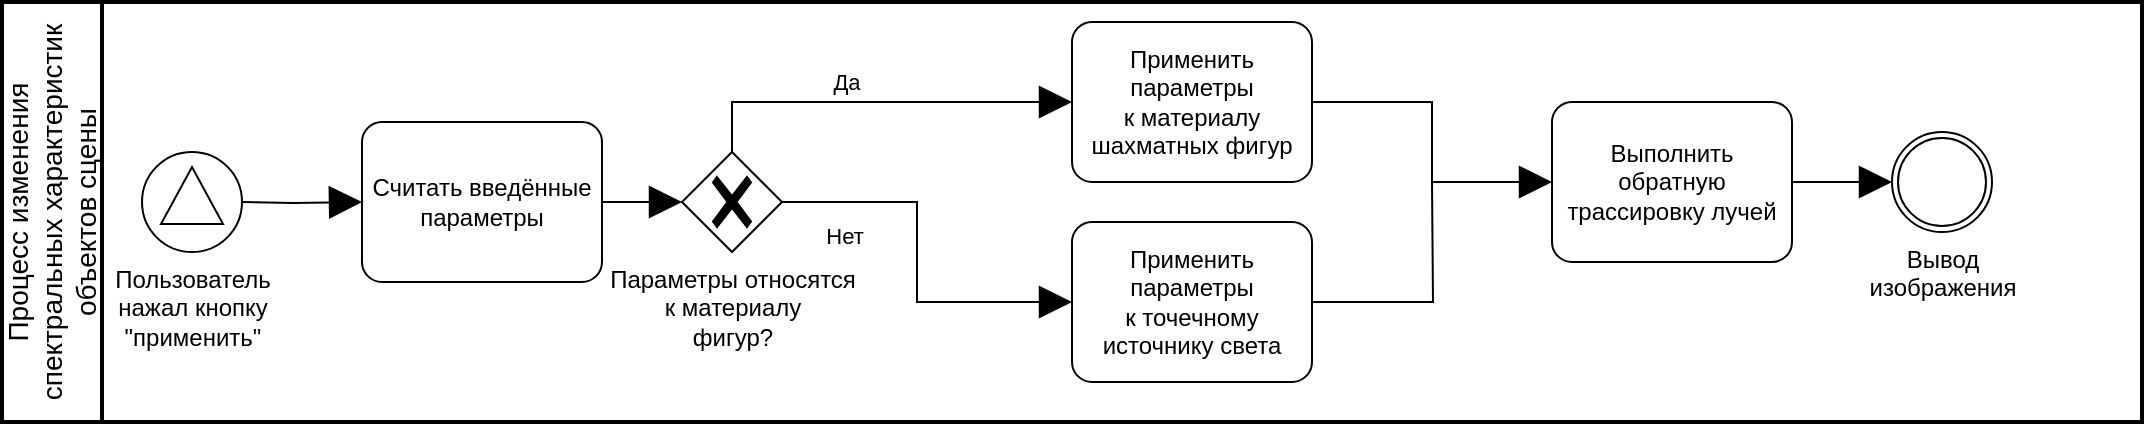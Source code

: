 <mxfile version="21.6.8" type="device">
  <diagram name="Page-1" id="c7488fd3-1785-93aa-aadb-54a6760d102a">
    <mxGraphModel dx="958" dy="670" grid="1" gridSize="10" guides="1" tooltips="1" connect="1" arrows="1" fold="1" page="1" pageScale="1" pageWidth="1100" pageHeight="850" background="none" math="0" shadow="0">
      <root>
        <mxCell id="0" />
        <mxCell id="1" parent="0" />
        <mxCell id="-FfgfGZ-kdBo7Im1mb59-5" value="Процесс изменения спектральных характеристик объектов сцены" style="swimlane;html=1;startSize=50;fontStyle=0;collapsible=0;horizontal=0;swimlaneLine=1;swimlaneFillColor=#ffffff;strokeWidth=2;whiteSpace=wrap;fontSize=14;" vertex="1" parent="1">
          <mxGeometry x="15" y="40" width="1070" height="210" as="geometry" />
        </mxCell>
        <mxCell id="-FfgfGZ-kdBo7Im1mb59-12" style="edgeStyle=orthogonalEdgeStyle;rounded=0;orthogonalLoop=1;jettySize=auto;html=1;endArrow=block;endFill=1;endSize=14;entryX=0;entryY=0.5;entryDx=0;entryDy=0;entryPerimeter=0;" edge="1" parent="-FfgfGZ-kdBo7Im1mb59-5" target="-FfgfGZ-kdBo7Im1mb59-14">
          <mxGeometry relative="1" as="geometry">
            <mxPoint x="120.0" y="100" as="sourcePoint" />
            <mxPoint x="160" y="100" as="targetPoint" />
          </mxGeometry>
        </mxCell>
        <mxCell id="-FfgfGZ-kdBo7Im1mb59-20" style="edgeStyle=orthogonalEdgeStyle;rounded=0;orthogonalLoop=1;jettySize=auto;html=1;exitX=1;exitY=0.5;exitDx=0;exitDy=0;exitPerimeter=0;endArrow=block;endFill=1;endSize=14;entryX=0;entryY=0.5;entryDx=0;entryDy=0;entryPerimeter=0;" edge="1" parent="-FfgfGZ-kdBo7Im1mb59-5" source="-FfgfGZ-kdBo7Im1mb59-14">
          <mxGeometry relative="1" as="geometry">
            <mxPoint x="340" y="100" as="targetPoint" />
          </mxGeometry>
        </mxCell>
        <mxCell id="-FfgfGZ-kdBo7Im1mb59-14" value="Считать введённые&lt;br&gt;параметры" style="points=[[0.25,0,0],[0.5,0,0],[0.75,0,0],[1,0.25,0],[1,0.5,0],[1,0.75,0],[0.75,1,0],[0.5,1,0],[0.25,1,0],[0,0.75,0],[0,0.5,0],[0,0.25,0]];shape=mxgraph.bpmn.task;whiteSpace=wrap;rectStyle=rounded;size=10;html=1;container=1;expand=0;collapsible=0;taskMarker=abstract;" vertex="1" parent="-FfgfGZ-kdBo7Im1mb59-5">
          <mxGeometry x="180" y="60" width="120" height="80" as="geometry" />
        </mxCell>
        <mxCell id="-FfgfGZ-kdBo7Im1mb59-29" style="edgeStyle=orthogonalEdgeStyle;rounded=0;orthogonalLoop=1;jettySize=auto;html=1;endArrow=block;endFill=1;endSize=14;exitX=1;exitY=0.5;exitDx=0;exitDy=0;exitPerimeter=0;" edge="1" parent="-FfgfGZ-kdBo7Im1mb59-5" source="-FfgfGZ-kdBo7Im1mb59-38" target="-FfgfGZ-kdBo7Im1mb59-28">
          <mxGeometry relative="1" as="geometry">
            <mxPoint x="940" y="100.032" as="sourcePoint" />
            <Array as="points" />
          </mxGeometry>
        </mxCell>
        <mxCell id="-FfgfGZ-kdBo7Im1mb59-28" value="Вывод&lt;br&gt;изображения" style="points=[[0.145,0.145,0],[0.5,0,0],[0.855,0.145,0],[1,0.5,0],[0.855,0.855,0],[0.5,1,0],[0.145,0.855,0],[0,0.5,0]];shape=mxgraph.bpmn.event;html=1;verticalLabelPosition=bottom;labelBackgroundColor=#ffffff;verticalAlign=top;align=center;perimeter=ellipsePerimeter;outlineConnect=0;aspect=fixed;outline=throwing;symbol=general;" vertex="1" parent="-FfgfGZ-kdBo7Im1mb59-5">
          <mxGeometry x="945" y="65" width="50" height="50" as="geometry" />
        </mxCell>
        <mxCell id="-FfgfGZ-kdBo7Im1mb59-34" style="edgeStyle=orthogonalEdgeStyle;rounded=0;orthogonalLoop=1;jettySize=auto;html=1;exitX=1;exitY=0.5;exitDx=0;exitDy=0;exitPerimeter=0;endArrow=block;endFill=1;endSize=14;" edge="1" parent="-FfgfGZ-kdBo7Im1mb59-5" source="-FfgfGZ-kdBo7Im1mb59-37" target="-FfgfGZ-kdBo7Im1mb59-38">
          <mxGeometry relative="1" as="geometry">
            <mxPoint x="780" y="100.0" as="sourcePoint" />
            <mxPoint x="740" y="130" as="targetPoint" />
            <Array as="points">
              <mxPoint x="715" y="50" />
              <mxPoint x="715" y="90" />
            </Array>
          </mxGeometry>
        </mxCell>
        <mxCell id="-FfgfGZ-kdBo7Im1mb59-37" value="Применить параметры&lt;br&gt;к материалу&lt;br&gt;шахматных фигур" style="points=[[0.25,0,0],[0.5,0,0],[0.75,0,0],[1,0.25,0],[1,0.5,0],[1,0.75,0],[0.75,1,0],[0.5,1,0],[0.25,1,0],[0,0.75,0],[0,0.5,0],[0,0.25,0]];shape=mxgraph.bpmn.task;whiteSpace=wrap;rectStyle=rounded;size=10;html=1;container=1;expand=0;collapsible=0;taskMarker=abstract;" vertex="1" parent="-FfgfGZ-kdBo7Im1mb59-5">
          <mxGeometry x="535" y="10" width="120" height="80" as="geometry" />
        </mxCell>
        <mxCell id="-FfgfGZ-kdBo7Im1mb59-38" value="Выполнить обратную&lt;br style=&quot;border-color: var(--border-color);&quot;&gt;трассировку лучей" style="points=[[0.25,0,0],[0.5,0,0],[0.75,0,0],[1,0.25,0],[1,0.5,0],[1,0.75,0],[0.75,1,0],[0.5,1,0],[0.25,1,0],[0,0.75,0],[0,0.5,0],[0,0.25,0]];shape=mxgraph.bpmn.task;whiteSpace=wrap;rectStyle=rounded;size=10;html=1;container=1;expand=0;collapsible=0;taskMarker=abstract;" vertex="1" parent="-FfgfGZ-kdBo7Im1mb59-5">
          <mxGeometry x="775" y="50" width="120" height="80" as="geometry" />
        </mxCell>
        <mxCell id="-FfgfGZ-kdBo7Im1mb59-39" value="Пользователь&lt;br&gt;нажал кнопку&lt;br&gt;&quot;применить&quot;" style="points=[[0.145,0.145,0],[0.5,0,0],[0.855,0.145,0],[1,0.5,0],[0.855,0.855,0],[0.5,1,0],[0.145,0.855,0],[0,0.5,0]];shape=mxgraph.bpmn.event;html=1;verticalLabelPosition=bottom;labelBackgroundColor=#ffffff;verticalAlign=top;align=center;perimeter=ellipsePerimeter;outlineConnect=0;aspect=fixed;outline=standard;symbol=signal;" vertex="1" parent="-FfgfGZ-kdBo7Im1mb59-5">
          <mxGeometry x="70" y="75" width="50" height="50" as="geometry" />
        </mxCell>
        <mxCell id="-FfgfGZ-kdBo7Im1mb59-41" value="Параметры относятся&lt;br&gt;к материалу&lt;br&gt;фигур?" style="points=[[0.25,0.25,0],[0.5,0,0],[0.75,0.25,0],[1,0.5,0],[0.75,0.75,0],[0.5,1,0],[0.25,0.75,0],[0,0.5,0]];shape=mxgraph.bpmn.gateway2;html=1;verticalLabelPosition=bottom;labelBackgroundColor=#ffffff;verticalAlign=top;align=center;perimeter=rhombusPerimeter;outlineConnect=0;outline=none;symbol=none;gwType=exclusive;" vertex="1" parent="-FfgfGZ-kdBo7Im1mb59-5">
          <mxGeometry x="340" y="75" width="50" height="50" as="geometry" />
        </mxCell>
        <mxCell id="-FfgfGZ-kdBo7Im1mb59-53" style="edgeStyle=orthogonalEdgeStyle;rounded=0;orthogonalLoop=1;jettySize=auto;html=1;exitX=1;exitY=0.5;exitDx=0;exitDy=0;exitPerimeter=0;endArrow=none;endFill=0;" edge="1" parent="-FfgfGZ-kdBo7Im1mb59-5" source="-FfgfGZ-kdBo7Im1mb59-58">
          <mxGeometry relative="1" as="geometry">
            <mxPoint x="715" y="90" as="targetPoint" />
            <mxPoint x="695" y="150" as="sourcePoint" />
          </mxGeometry>
        </mxCell>
        <mxCell id="-FfgfGZ-kdBo7Im1mb59-21" style="edgeStyle=orthogonalEdgeStyle;rounded=0;orthogonalLoop=1;jettySize=auto;html=1;exitX=0.5;exitY=0;exitDx=0;exitDy=0;exitPerimeter=0;endArrow=block;endFill=1;endSize=14;" edge="1" parent="-FfgfGZ-kdBo7Im1mb59-5" source="-FfgfGZ-kdBo7Im1mb59-41" target="-FfgfGZ-kdBo7Im1mb59-37">
          <mxGeometry relative="1" as="geometry">
            <mxPoint x="420" y="100" as="sourcePoint" />
            <mxPoint x="390" y="50" as="targetPoint" />
            <Array as="points">
              <mxPoint x="365" y="50" />
            </Array>
          </mxGeometry>
        </mxCell>
        <mxCell id="-FfgfGZ-kdBo7Im1mb59-44" value="Да" style="edgeLabel;html=1;align=center;verticalAlign=middle;resizable=0;points=[];" vertex="1" connectable="0" parent="-FfgfGZ-kdBo7Im1mb59-21">
          <mxGeometry x="-0.1" y="-1" relative="1" as="geometry">
            <mxPoint x="-6" y="-11" as="offset" />
          </mxGeometry>
        </mxCell>
        <mxCell id="-FfgfGZ-kdBo7Im1mb59-59" value="" style="edgeStyle=orthogonalEdgeStyle;rounded=0;orthogonalLoop=1;jettySize=auto;html=1;endSize=14;endArrow=block;endFill=1;" edge="1" parent="-FfgfGZ-kdBo7Im1mb59-5" source="-FfgfGZ-kdBo7Im1mb59-41" target="-FfgfGZ-kdBo7Im1mb59-58">
          <mxGeometry relative="1" as="geometry">
            <mxPoint x="405" y="140" as="sourcePoint" />
            <mxPoint x="660" y="190" as="targetPoint" />
            <Array as="points" />
          </mxGeometry>
        </mxCell>
        <mxCell id="-FfgfGZ-kdBo7Im1mb59-60" value="Нет" style="edgeLabel;html=1;align=center;verticalAlign=middle;resizable=0;points=[];" vertex="1" connectable="0" parent="-FfgfGZ-kdBo7Im1mb59-59">
          <mxGeometry x="-0.784" relative="1" as="geometry">
            <mxPoint x="10" y="17" as="offset" />
          </mxGeometry>
        </mxCell>
        <mxCell id="-FfgfGZ-kdBo7Im1mb59-58" value="Применить параметры&lt;br&gt;к точечному источнику света" style="points=[[0.25,0,0],[0.5,0,0],[0.75,0,0],[1,0.25,0],[1,0.5,0],[1,0.75,0],[0.75,1,0],[0.5,1,0],[0.25,1,0],[0,0.75,0],[0,0.5,0],[0,0.25,0]];shape=mxgraph.bpmn.task;whiteSpace=wrap;rectStyle=rounded;size=10;html=1;container=1;expand=0;collapsible=0;taskMarker=abstract;" vertex="1" parent="-FfgfGZ-kdBo7Im1mb59-5">
          <mxGeometry x="535" y="110" width="120" height="80" as="geometry" />
        </mxCell>
      </root>
    </mxGraphModel>
  </diagram>
</mxfile>
